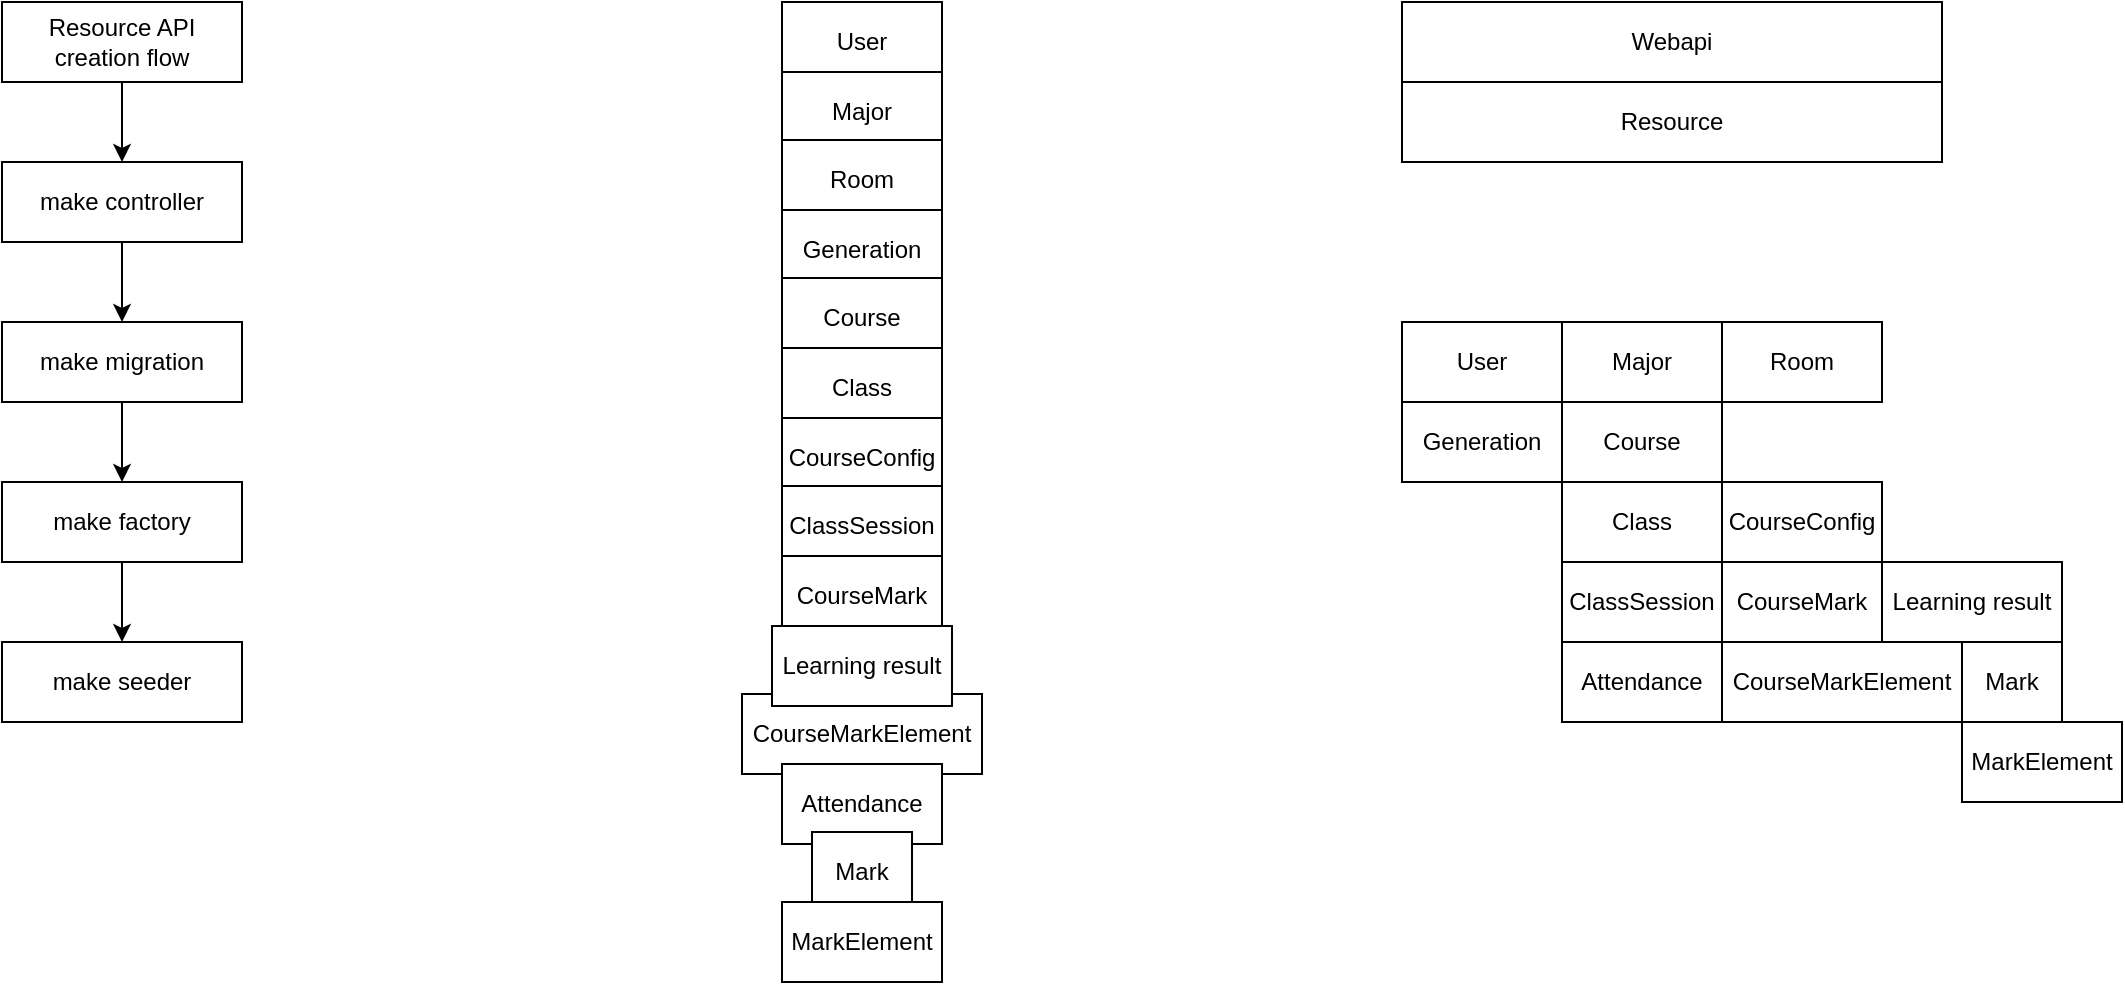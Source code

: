 <mxfile version="24.4.0" type="device">
  <diagram name="Webapi" id="seJAW3jOBdx39RnSyHoG">
    <mxGraphModel dx="1786" dy="638" grid="1" gridSize="10" guides="1" tooltips="1" connect="1" arrows="1" fold="1" page="1" pageScale="1" pageWidth="850" pageHeight="1100" math="0" shadow="0">
      <root>
        <mxCell id="0" />
        <mxCell id="1" parent="0" />
        <mxCell id="MzhDHMl9UR7uEevvaPjb-1" value="Webapi" style="rounded=0;whiteSpace=wrap;html=1;" parent="1" vertex="1">
          <mxGeometry width="270" height="40" as="geometry" />
        </mxCell>
        <mxCell id="MzhDHMl9UR7uEevvaPjb-2" value="Resource" style="rounded=0;whiteSpace=wrap;html=1;" parent="1" vertex="1">
          <mxGeometry y="40" width="270" height="40" as="geometry" />
        </mxCell>
        <mxCell id="MzhDHMl9UR7uEevvaPjb-3" value="User" style="rounded=0;whiteSpace=wrap;html=1;" parent="1" vertex="1">
          <mxGeometry y="160" width="80" height="40" as="geometry" />
        </mxCell>
        <mxCell id="MzhDHMl9UR7uEevvaPjb-4" value="Major" style="rounded=0;whiteSpace=wrap;html=1;" parent="1" vertex="1">
          <mxGeometry x="80" y="160" width="80" height="40" as="geometry" />
        </mxCell>
        <mxCell id="MzhDHMl9UR7uEevvaPjb-5" value="Room" style="rounded=0;whiteSpace=wrap;html=1;" parent="1" vertex="1">
          <mxGeometry x="160" y="160" width="80" height="40" as="geometry" />
        </mxCell>
        <mxCell id="MzhDHMl9UR7uEevvaPjb-6" value="Generation" style="rounded=0;whiteSpace=wrap;html=1;" parent="1" vertex="1">
          <mxGeometry y="200" width="80" height="40" as="geometry" />
        </mxCell>
        <mxCell id="MzhDHMl9UR7uEevvaPjb-7" value="Course" style="rounded=0;whiteSpace=wrap;html=1;" parent="1" vertex="1">
          <mxGeometry x="80" y="200" width="80" height="40" as="geometry" />
        </mxCell>
        <mxCell id="MzhDHMl9UR7uEevvaPjb-9" value="Class" style="rounded=0;whiteSpace=wrap;html=1;" parent="1" vertex="1">
          <mxGeometry x="80" y="240" width="80" height="40" as="geometry" />
        </mxCell>
        <mxCell id="MzhDHMl9UR7uEevvaPjb-10" value="CourseConfig" style="rounded=0;whiteSpace=wrap;html=1;" parent="1" vertex="1">
          <mxGeometry x="160" y="240" width="80" height="40" as="geometry" />
        </mxCell>
        <mxCell id="MzhDHMl9UR7uEevvaPjb-11" value="ClassSession" style="rounded=0;whiteSpace=wrap;html=1;" parent="1" vertex="1">
          <mxGeometry x="80" y="280" width="80" height="40" as="geometry" />
        </mxCell>
        <mxCell id="MzhDHMl9UR7uEevvaPjb-12" value="CourseMark" style="rounded=0;whiteSpace=wrap;html=1;" parent="1" vertex="1">
          <mxGeometry x="160" y="280" width="80" height="40" as="geometry" />
        </mxCell>
        <mxCell id="MzhDHMl9UR7uEevvaPjb-13" value="CourseMarkElement" style="rounded=0;whiteSpace=wrap;html=1;" parent="1" vertex="1">
          <mxGeometry x="160" y="320" width="120" height="40" as="geometry" />
        </mxCell>
        <mxCell id="MzhDHMl9UR7uEevvaPjb-14" value="Attendance" style="rounded=0;whiteSpace=wrap;html=1;" parent="1" vertex="1">
          <mxGeometry x="80" y="320" width="80" height="40" as="geometry" />
        </mxCell>
        <mxCell id="gJIAXNs5yQPEOE97G5v--1" style="edgeStyle=orthogonalEdgeStyle;rounded=0;orthogonalLoop=1;jettySize=auto;html=1;exitX=0.5;exitY=1;exitDx=0;exitDy=0;" parent="1" source="MzhDHMl9UR7uEevvaPjb-14" target="MzhDHMl9UR7uEevvaPjb-14" edge="1">
          <mxGeometry relative="1" as="geometry" />
        </mxCell>
        <mxCell id="gJIAXNs5yQPEOE97G5v--2" value="Learning result" style="rounded=0;whiteSpace=wrap;html=1;" parent="1" vertex="1">
          <mxGeometry x="240" y="280" width="90" height="40" as="geometry" />
        </mxCell>
        <mxCell id="gJIAXNs5yQPEOE97G5v--3" value="Mark" style="rounded=0;whiteSpace=wrap;html=1;" parent="1" vertex="1">
          <mxGeometry x="280" y="320" width="50" height="40" as="geometry" />
        </mxCell>
        <mxCell id="gJIAXNs5yQPEOE97G5v--4" value="MarkElement" style="rounded=0;whiteSpace=wrap;html=1;" parent="1" vertex="1">
          <mxGeometry x="280" y="360" width="80" height="40" as="geometry" />
        </mxCell>
        <mxCell id="gJIAXNs5yQPEOE97G5v--5" value="User" style="rounded=0;whiteSpace=wrap;html=1;" parent="1" vertex="1">
          <mxGeometry x="-310" width="80" height="40" as="geometry" />
        </mxCell>
        <mxCell id="gJIAXNs5yQPEOE97G5v--6" value="Major" style="rounded=0;whiteSpace=wrap;html=1;" parent="1" vertex="1">
          <mxGeometry x="-310" y="35" width="80" height="40" as="geometry" />
        </mxCell>
        <mxCell id="gJIAXNs5yQPEOE97G5v--7" value="Room" style="rounded=0;whiteSpace=wrap;html=1;" parent="1" vertex="1">
          <mxGeometry x="-310" y="69" width="80" height="40" as="geometry" />
        </mxCell>
        <mxCell id="gJIAXNs5yQPEOE97G5v--8" value="Generation" style="rounded=0;whiteSpace=wrap;html=1;" parent="1" vertex="1">
          <mxGeometry x="-310" y="104" width="80" height="40" as="geometry" />
        </mxCell>
        <mxCell id="gJIAXNs5yQPEOE97G5v--9" value="Course" style="rounded=0;whiteSpace=wrap;html=1;" parent="1" vertex="1">
          <mxGeometry x="-310" y="138" width="80" height="40" as="geometry" />
        </mxCell>
        <mxCell id="gJIAXNs5yQPEOE97G5v--10" value="Class" style="rounded=0;whiteSpace=wrap;html=1;" parent="1" vertex="1">
          <mxGeometry x="-310" y="173" width="80" height="40" as="geometry" />
        </mxCell>
        <mxCell id="gJIAXNs5yQPEOE97G5v--11" value="CourseConfig" style="rounded=0;whiteSpace=wrap;html=1;" parent="1" vertex="1">
          <mxGeometry x="-310" y="208" width="80" height="40" as="geometry" />
        </mxCell>
        <mxCell id="gJIAXNs5yQPEOE97G5v--12" value="ClassSession" style="rounded=0;whiteSpace=wrap;html=1;" parent="1" vertex="1">
          <mxGeometry x="-310" y="242" width="80" height="40" as="geometry" />
        </mxCell>
        <mxCell id="gJIAXNs5yQPEOE97G5v--13" value="CourseMark" style="rounded=0;whiteSpace=wrap;html=1;" parent="1" vertex="1">
          <mxGeometry x="-310" y="277" width="80" height="40" as="geometry" />
        </mxCell>
        <mxCell id="gJIAXNs5yQPEOE97G5v--14" value="CourseMarkElement" style="rounded=0;whiteSpace=wrap;html=1;" parent="1" vertex="1">
          <mxGeometry x="-330" y="346" width="120" height="40" as="geometry" />
        </mxCell>
        <mxCell id="gJIAXNs5yQPEOE97G5v--15" value="Attendance" style="rounded=0;whiteSpace=wrap;html=1;" parent="1" vertex="1">
          <mxGeometry x="-310" y="381" width="80" height="40" as="geometry" />
        </mxCell>
        <mxCell id="gJIAXNs5yQPEOE97G5v--16" style="edgeStyle=orthogonalEdgeStyle;rounded=0;orthogonalLoop=1;jettySize=auto;html=1;exitX=0.5;exitY=1;exitDx=0;exitDy=0;" parent="1" source="gJIAXNs5yQPEOE97G5v--15" target="gJIAXNs5yQPEOE97G5v--15" edge="1">
          <mxGeometry relative="1" as="geometry" />
        </mxCell>
        <mxCell id="gJIAXNs5yQPEOE97G5v--17" value="Learning result" style="rounded=0;whiteSpace=wrap;html=1;" parent="1" vertex="1">
          <mxGeometry x="-315" y="312" width="90" height="40" as="geometry" />
        </mxCell>
        <mxCell id="gJIAXNs5yQPEOE97G5v--18" value="Mark" style="rounded=0;whiteSpace=wrap;html=1;" parent="1" vertex="1">
          <mxGeometry x="-295" y="415" width="50" height="40" as="geometry" />
        </mxCell>
        <mxCell id="gJIAXNs5yQPEOE97G5v--19" value="MarkElement" style="rounded=0;whiteSpace=wrap;html=1;" parent="1" vertex="1">
          <mxGeometry x="-310" y="450" width="80" height="40" as="geometry" />
        </mxCell>
        <mxCell id="WUd3pl1s5mGM7qJ_nPoJ-8" style="edgeStyle=orthogonalEdgeStyle;rounded=0;orthogonalLoop=1;jettySize=auto;html=1;entryX=0.5;entryY=0;entryDx=0;entryDy=0;" edge="1" parent="1" source="WUd3pl1s5mGM7qJ_nPoJ-1" target="WUd3pl1s5mGM7qJ_nPoJ-4">
          <mxGeometry relative="1" as="geometry" />
        </mxCell>
        <mxCell id="WUd3pl1s5mGM7qJ_nPoJ-1" value="Resource API creation flow" style="rounded=0;whiteSpace=wrap;html=1;" vertex="1" parent="1">
          <mxGeometry x="-700" width="120" height="40" as="geometry" />
        </mxCell>
        <mxCell id="WUd3pl1s5mGM7qJ_nPoJ-9" style="edgeStyle=orthogonalEdgeStyle;rounded=0;orthogonalLoop=1;jettySize=auto;html=1;entryX=0.5;entryY=0;entryDx=0;entryDy=0;" edge="1" parent="1" source="WUd3pl1s5mGM7qJ_nPoJ-4" target="WUd3pl1s5mGM7qJ_nPoJ-5">
          <mxGeometry relative="1" as="geometry" />
        </mxCell>
        <mxCell id="WUd3pl1s5mGM7qJ_nPoJ-4" value="make controller" style="rounded=0;whiteSpace=wrap;html=1;" vertex="1" parent="1">
          <mxGeometry x="-700" y="80" width="120" height="40" as="geometry" />
        </mxCell>
        <mxCell id="WUd3pl1s5mGM7qJ_nPoJ-10" style="edgeStyle=orthogonalEdgeStyle;rounded=0;orthogonalLoop=1;jettySize=auto;html=1;entryX=0.5;entryY=0;entryDx=0;entryDy=0;" edge="1" parent="1" source="WUd3pl1s5mGM7qJ_nPoJ-5" target="WUd3pl1s5mGM7qJ_nPoJ-6">
          <mxGeometry relative="1" as="geometry" />
        </mxCell>
        <mxCell id="WUd3pl1s5mGM7qJ_nPoJ-5" value="make migration" style="rounded=0;whiteSpace=wrap;html=1;" vertex="1" parent="1">
          <mxGeometry x="-700" y="160" width="120" height="40" as="geometry" />
        </mxCell>
        <mxCell id="WUd3pl1s5mGM7qJ_nPoJ-11" style="edgeStyle=orthogonalEdgeStyle;rounded=0;orthogonalLoop=1;jettySize=auto;html=1;entryX=0.5;entryY=0;entryDx=0;entryDy=0;" edge="1" parent="1" source="WUd3pl1s5mGM7qJ_nPoJ-6" target="WUd3pl1s5mGM7qJ_nPoJ-7">
          <mxGeometry relative="1" as="geometry" />
        </mxCell>
        <mxCell id="WUd3pl1s5mGM7qJ_nPoJ-6" value="make factory" style="rounded=0;whiteSpace=wrap;html=1;" vertex="1" parent="1">
          <mxGeometry x="-700" y="240" width="120" height="40" as="geometry" />
        </mxCell>
        <mxCell id="WUd3pl1s5mGM7qJ_nPoJ-7" value="make seeder" style="rounded=0;whiteSpace=wrap;html=1;" vertex="1" parent="1">
          <mxGeometry x="-700" y="320" width="120" height="40" as="geometry" />
        </mxCell>
      </root>
    </mxGraphModel>
  </diagram>
</mxfile>
